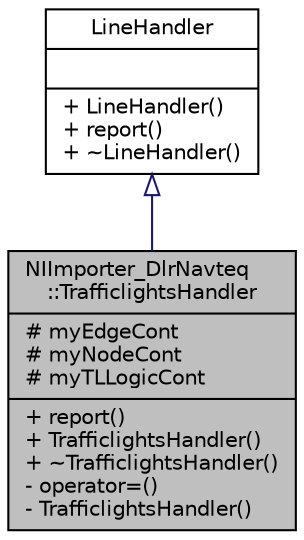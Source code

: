 digraph "NIImporter_DlrNavteq::TrafficlightsHandler"
{
  edge [fontname="Helvetica",fontsize="10",labelfontname="Helvetica",labelfontsize="10"];
  node [fontname="Helvetica",fontsize="10",shape=record];
  Node0 [label="{NIImporter_DlrNavteq\l::TrafficlightsHandler\n|# myEdgeCont\l# myNodeCont\l# myTLLogicCont\l|+ report()\l+ TrafficlightsHandler()\l+ ~TrafficlightsHandler()\l- operator=()\l- TrafficlightsHandler()\l}",height=0.2,width=0.4,color="black", fillcolor="grey75", style="filled", fontcolor="black"];
  Node1 -> Node0 [dir="back",color="midnightblue",fontsize="10",style="solid",arrowtail="onormal",fontname="Helvetica"];
  Node1 [label="{LineHandler\n||+ LineHandler()\l+ report()\l+ ~LineHandler()\l}",height=0.2,width=0.4,color="black", fillcolor="white", style="filled",URL="$d5/d60/class_line_handler.html",tooltip="Interface definition for a class which retrieves lines from a LineHandler. "];
}
